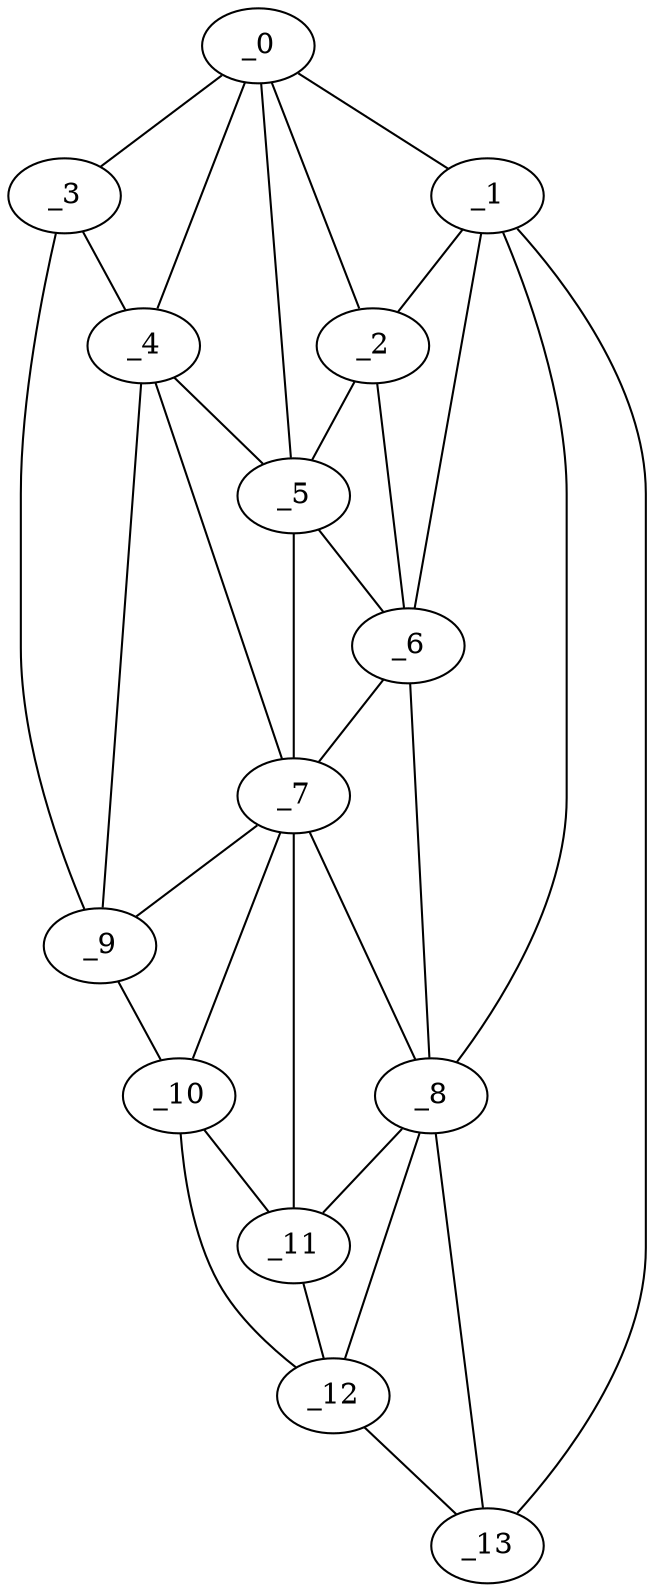 graph "obj85__75.gxl" {
	_0	 [x=4,
		y=65];
	_1	 [x=25,
		y=109];
	_0 -- _1	 [valence=1];
	_2	 [x=26,
		y=101];
	_0 -- _2	 [valence=2];
	_3	 [x=35,
		y=26];
	_0 -- _3	 [valence=1];
	_4	 [x=44,
		y=50];
	_0 -- _4	 [valence=1];
	_5	 [x=45,
		y=65];
	_0 -- _5	 [valence=2];
	_1 -- _2	 [valence=2];
	_6	 [x=73,
		y=77];
	_1 -- _6	 [valence=2];
	_8	 [x=78,
		y=78];
	_1 -- _8	 [valence=1];
	_13	 [x=125,
		y=99];
	_1 -- _13	 [valence=1];
	_2 -- _5	 [valence=2];
	_2 -- _6	 [valence=2];
	_3 -- _4	 [valence=2];
	_9	 [x=81,
		y=23];
	_3 -- _9	 [valence=1];
	_4 -- _5	 [valence=2];
	_7	 [x=77,
		y=70];
	_4 -- _7	 [valence=2];
	_4 -- _9	 [valence=2];
	_5 -- _6	 [valence=1];
	_5 -- _7	 [valence=2];
	_6 -- _7	 [valence=2];
	_6 -- _8	 [valence=2];
	_7 -- _8	 [valence=2];
	_7 -- _9	 [valence=2];
	_10	 [x=92,
		y=32];
	_7 -- _10	 [valence=1];
	_11	 [x=101,
		y=63];
	_7 -- _11	 [valence=2];
	_8 -- _11	 [valence=2];
	_12	 [x=125,
		y=91];
	_8 -- _12	 [valence=1];
	_8 -- _13	 [valence=2];
	_9 -- _10	 [valence=1];
	_10 -- _11	 [valence=2];
	_10 -- _12	 [valence=1];
	_11 -- _12	 [valence=2];
	_12 -- _13	 [valence=1];
}
